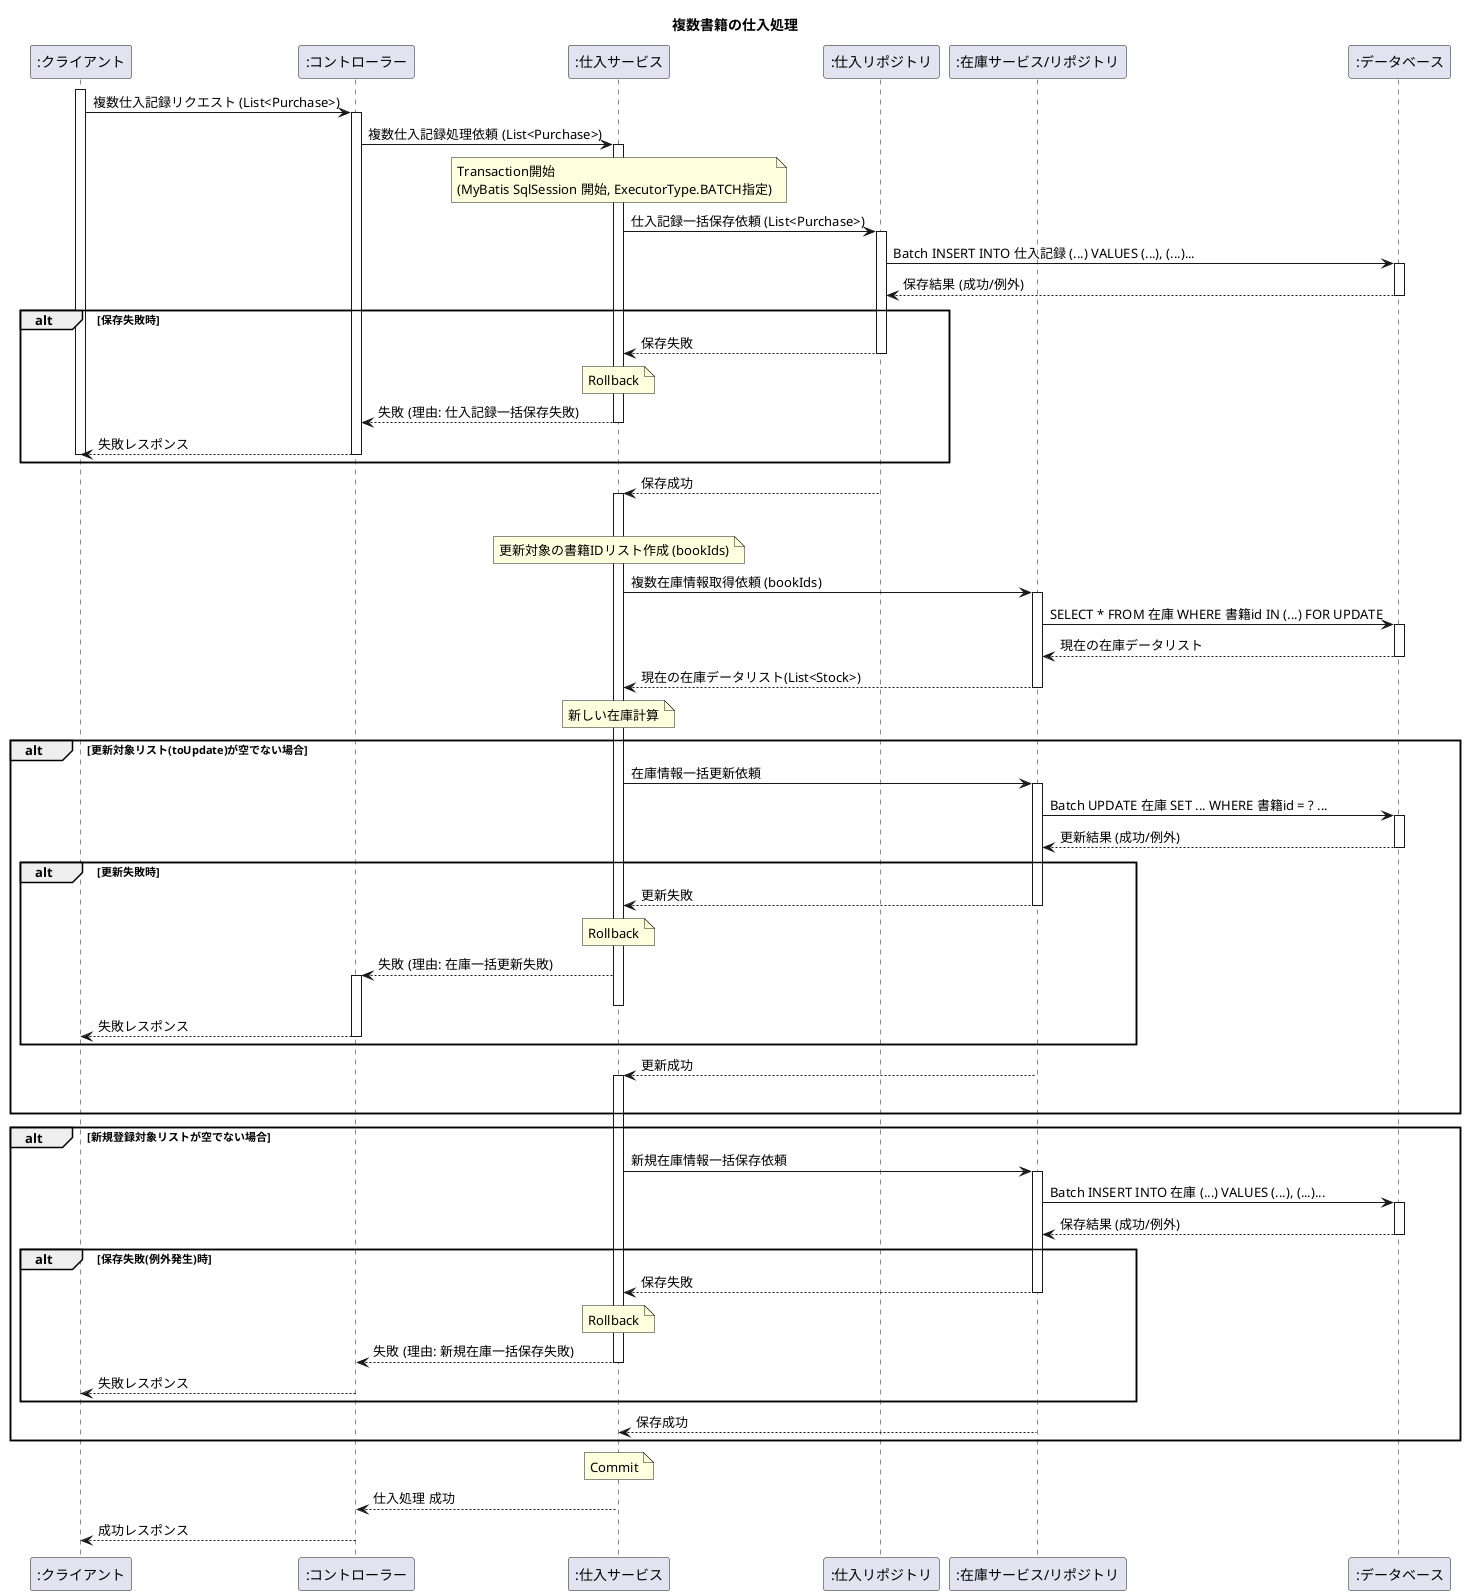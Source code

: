 @startuml recordPurchases

title 複数書籍の仕入処理

participant ":クライアント" as Client
participant ":コントローラー" as Controller
participant ":仕入サービス" as PurService
participant ":仕入リポジトリ" as PurRepo
participant ":在庫サービス/リポジトリ" as StockRepo
participant ":データベース" as DB

activate Client
Client -> Controller ++ : 複数仕入記録リクエスト (List<Purchase>)
Controller -> PurService ++ : 複数仕入記録処理依頼 (List<Purchase>)

note over PurService : Transaction開始\n(MyBatis SqlSession 開始, ExecutorType.BATCH指定)

PurService -> PurRepo ++ : 仕入記録一括保存依頼 (List<Purchase>)
PurRepo -> DB ++ : Batch INSERT INTO 仕入記録 (...) VALUES (...), (...)...
DB --> PurRepo -- : 保存結果 (成功/例外)
alt 保存失敗時
    PurRepo --> PurService -- : 保存失敗
    note over PurService : Rollback
    deactivate PurRepo
    PurService --> Controller -- : 失敗 (理由: 仕入記録一括保存失敗)
    deactivate PurService
    Controller --> Client -- : 失敗レスポンス
    deactivate Client
end
PurRepo --> PurService ++ : 保存成功
deactivate PurRepo

note over PurService : 更新対象の書籍IDリスト作成 (bookIds)
PurService -> StockRepo ++ : 複数在庫情報取得依頼 (bookIds)
StockRepo -> DB ++ : SELECT * FROM 在庫 WHERE 書籍id IN (...) FOR UPDATE
DB --> StockRepo -- : 現在の在庫データリスト
StockRepo --> PurService -- : 現在の在庫データリスト(List<Stock>)

note over PurService : 新しい在庫計算

alt 更新対象リスト(toUpdate)が空でない場合
    PurService -> StockRepo ++ : 在庫情報一括更新依頼
    StockRepo -> DB ++ : Batch UPDATE 在庫 SET ... WHERE 書籍id = ? ...
    DB --> StockRepo -- : 更新結果 (成功/例外)
    alt 更新失敗時
        StockRepo --> PurService -- : 更新失敗
        note over PurService : Rollback
        deactivate StockRepo
        PurService --> Controller ++ : 失敗 (理由: 在庫一括更新失敗)
        deactivate PurService
        Controller --> Client -- : 失敗レスポンス
        deactivate Client
    end
    StockRepo --> PurService ++ : 更新成功
    deactivate StockRepo
end

alt 新規登録対象リストが空でない場合
    PurService -> StockRepo ++ : 新規在庫情報一括保存依頼
    StockRepo -> DB ++ : Batch INSERT INTO 在庫 (...) VALUES (...), (...)...
    DB --> StockRepo -- : 保存結果 (成功/例外)
    alt 保存失敗(例外発生)時
        StockRepo --> PurService -- : 保存失敗
        note over PurService : Rollback
        deactivate StockRepo
        PurService --> Controller -- : 失敗 (理由: 新規在庫一括保存失敗)
        deactivate PurService
        Controller --> Client -- : 失敗レスポンス
        deactivate Client
    end
    StockRepo --> PurService -- : 保存成功
    deactivate StockRepo
end

note over PurService : Commit
deactivate PurService

PurService --> Controller -- : 仕入処理 成功
Controller --> Client -- : 成功レスポンス
deactivate Client

@enduml
